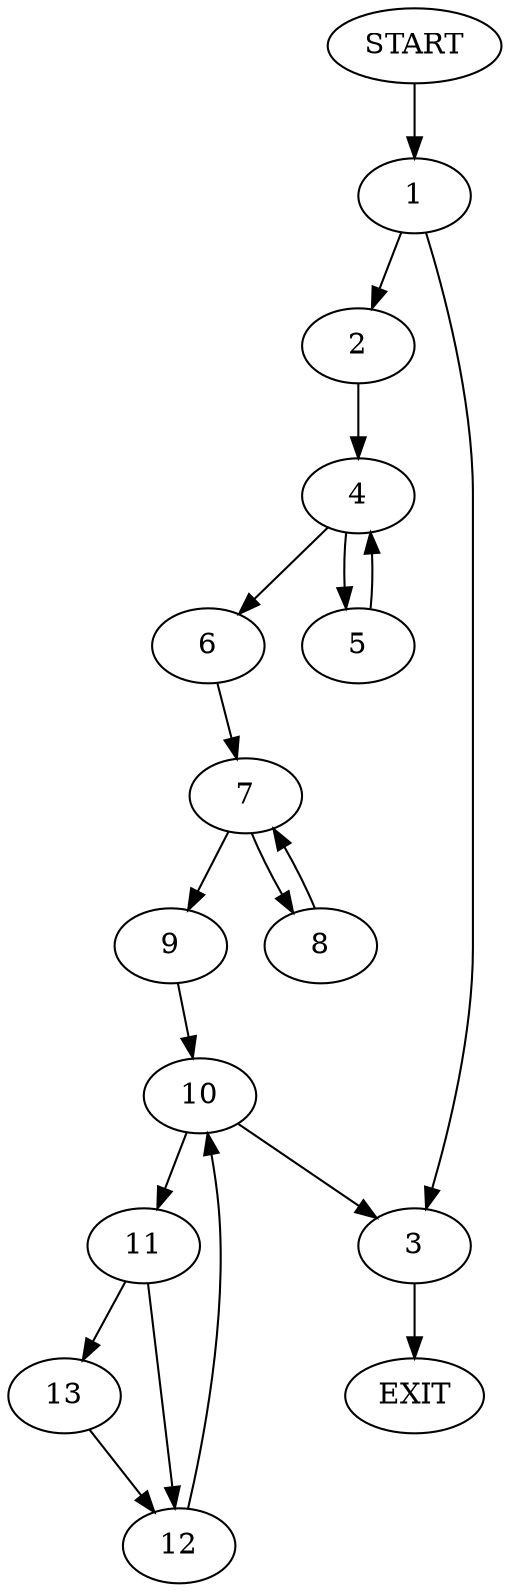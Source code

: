 digraph {
0 [label="START"]
14 [label="EXIT"]
0 -> 1
1 -> 2
1 -> 3
3 -> 14
2 -> 4
4 -> 5
4 -> 6
5 -> 4
6 -> 7
7 -> 8
7 -> 9
8 -> 7
9 -> 10
10 -> 3
10 -> 11
11 -> 12
11 -> 13
13 -> 12
12 -> 10
}
